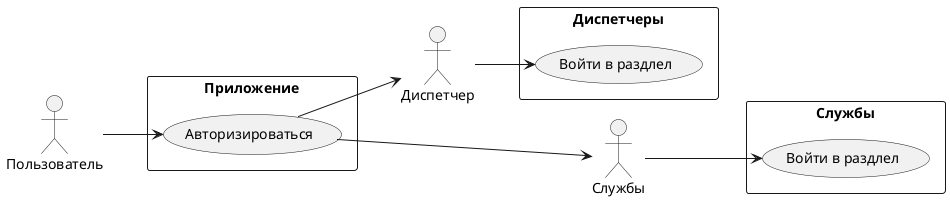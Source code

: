 @startuml
left to right direction
actor Пользователь as user
actor Диспетчер as dispatcher
actor Службы as services


rectangle Приложение {
  usecase "Авторизироваться" as auth
}

rectangle Приложение {
}

rectangle Приложение {
}

rectangle Диспетчеры {
   usecase "Войти в раздлел" as entryDispatcher
     
}

rectangle Службы {
    usecase "Войти в раздлел" as entryServices
}


user --> auth

auth --> dispatcher
dispatcher --> entryDispatcher
services --> entryServices

auth ---> services

@enduml